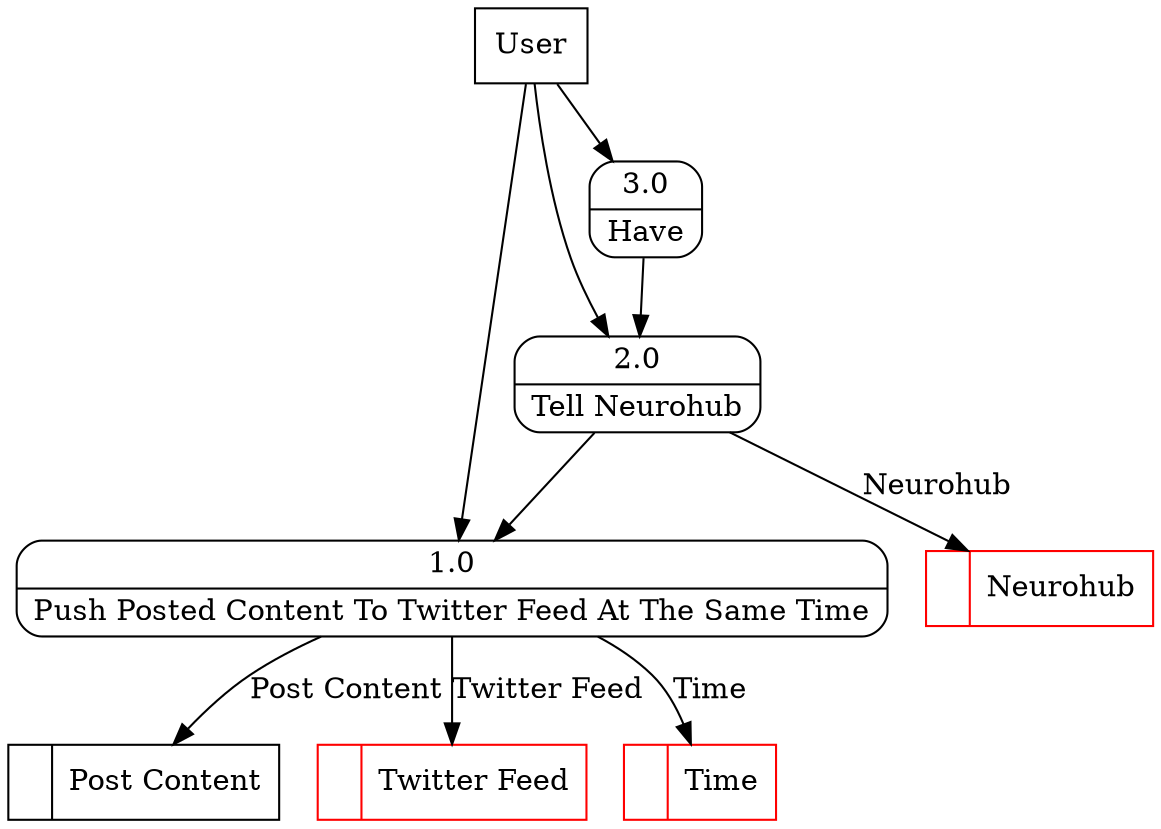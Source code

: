 digraph dfd2{ 
node[shape=record]
200 [label="<f0>  |<f1> Neurohub " color=red];
201 [label="<f0>  |<f1> Post Content " ];
202 [label="<f0>  |<f1> Twitter Feed " color=red];
203 [label="<f0>  |<f1> Time " color=red];
204 [label="User" shape=box];
205 [label="{<f0> 1.0|<f1> Push Posted Content To Twitter Feed At The Same Time }" shape=Mrecord];
206 [label="{<f0> 2.0|<f1> Tell Neurohub }" shape=Mrecord];
207 [label="{<f0> 3.0|<f1> Have }" shape=Mrecord];
204 -> 205
204 -> 206
204 -> 207
205 -> 201 [label="Post Content"]
205 -> 202 [label="Twitter Feed"]
205 -> 203 [label="Time"]
206 -> 205
206 -> 200 [label="Neurohub"]
207 -> 206
}